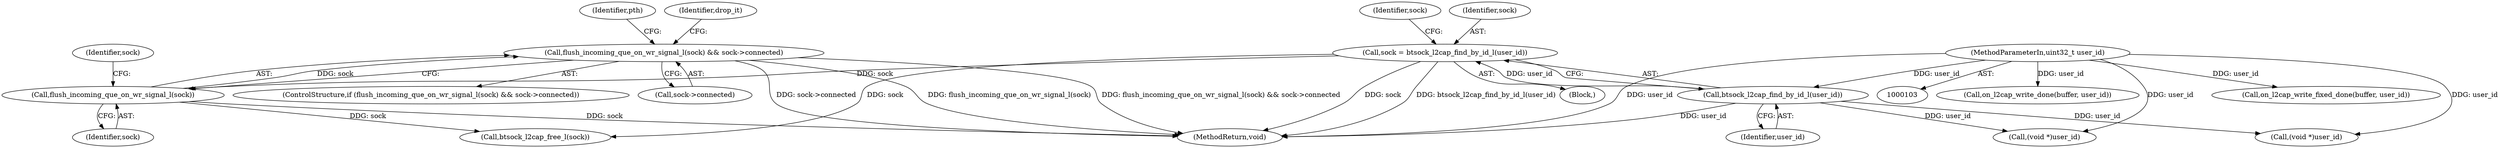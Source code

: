 digraph "0_Android_472271b153c5dc53c28beac55480a8d8434b2d5c_30@API" {
"1000249" [label="(Call,flush_incoming_que_on_wr_signal_l(sock) && sock->connected)"];
"1000250" [label="(Call,flush_incoming_que_on_wr_signal_l(sock))"];
"1000116" [label="(Call,sock = btsock_l2cap_find_by_id_l(user_id))"];
"1000118" [label="(Call,btsock_l2cap_find_by_id_l(user_id))"];
"1000106" [label="(MethodParameterIn,uint32_t user_id)"];
"1000116" [label="(Call,sock = btsock_l2cap_find_by_id_l(user_id))"];
"1000251" [label="(Identifier,sock)"];
"1000234" [label="(Call,on_l2cap_write_done(buffer, user_id))"];
"1000256" [label="(Identifier,pth)"];
"1000118" [label="(Call,btsock_l2cap_find_by_id_l(user_id))"];
"1000249" [label="(Call,flush_incoming_que_on_wr_signal_l(sock) && sock->connected)"];
"1000293" [label="(Call,btsock_l2cap_free_l(sock))"];
"1000248" [label="(ControlStructure,if (flush_incoming_que_on_wr_signal_l(sock) && sock->connected))"];
"1000119" [label="(Identifier,user_id)"];
"1000252" [label="(Call,sock->connected)"];
"1000121" [label="(Identifier,sock)"];
"1000267" [label="(Identifier,drop_it)"];
"1000229" [label="(Call,(void *)user_id)"];
"1000213" [label="(Call,on_l2cap_write_fixed_done(buffer, user_id))"];
"1000107" [label="(Block,)"];
"1000250" [label="(Call,flush_incoming_que_on_wr_signal_l(sock))"];
"1000253" [label="(Identifier,sock)"];
"1000298" [label="(MethodReturn,void)"];
"1000208" [label="(Call,(void *)user_id)"];
"1000106" [label="(MethodParameterIn,uint32_t user_id)"];
"1000117" [label="(Identifier,sock)"];
"1000249" -> "1000248"  [label="AST: "];
"1000249" -> "1000250"  [label="CFG: "];
"1000249" -> "1000252"  [label="CFG: "];
"1000250" -> "1000249"  [label="AST: "];
"1000252" -> "1000249"  [label="AST: "];
"1000256" -> "1000249"  [label="CFG: "];
"1000267" -> "1000249"  [label="CFG: "];
"1000249" -> "1000298"  [label="DDG: sock->connected"];
"1000249" -> "1000298"  [label="DDG: flush_incoming_que_on_wr_signal_l(sock)"];
"1000249" -> "1000298"  [label="DDG: flush_incoming_que_on_wr_signal_l(sock) && sock->connected"];
"1000250" -> "1000249"  [label="DDG: sock"];
"1000250" -> "1000251"  [label="CFG: "];
"1000251" -> "1000250"  [label="AST: "];
"1000253" -> "1000250"  [label="CFG: "];
"1000250" -> "1000298"  [label="DDG: sock"];
"1000116" -> "1000250"  [label="DDG: sock"];
"1000250" -> "1000293"  [label="DDG: sock"];
"1000116" -> "1000107"  [label="AST: "];
"1000116" -> "1000118"  [label="CFG: "];
"1000117" -> "1000116"  [label="AST: "];
"1000118" -> "1000116"  [label="AST: "];
"1000121" -> "1000116"  [label="CFG: "];
"1000116" -> "1000298"  [label="DDG: sock"];
"1000116" -> "1000298"  [label="DDG: btsock_l2cap_find_by_id_l(user_id)"];
"1000118" -> "1000116"  [label="DDG: user_id"];
"1000116" -> "1000293"  [label="DDG: sock"];
"1000118" -> "1000119"  [label="CFG: "];
"1000119" -> "1000118"  [label="AST: "];
"1000118" -> "1000298"  [label="DDG: user_id"];
"1000106" -> "1000118"  [label="DDG: user_id"];
"1000118" -> "1000208"  [label="DDG: user_id"];
"1000118" -> "1000229"  [label="DDG: user_id"];
"1000106" -> "1000103"  [label="AST: "];
"1000106" -> "1000298"  [label="DDG: user_id"];
"1000106" -> "1000208"  [label="DDG: user_id"];
"1000106" -> "1000213"  [label="DDG: user_id"];
"1000106" -> "1000229"  [label="DDG: user_id"];
"1000106" -> "1000234"  [label="DDG: user_id"];
}
